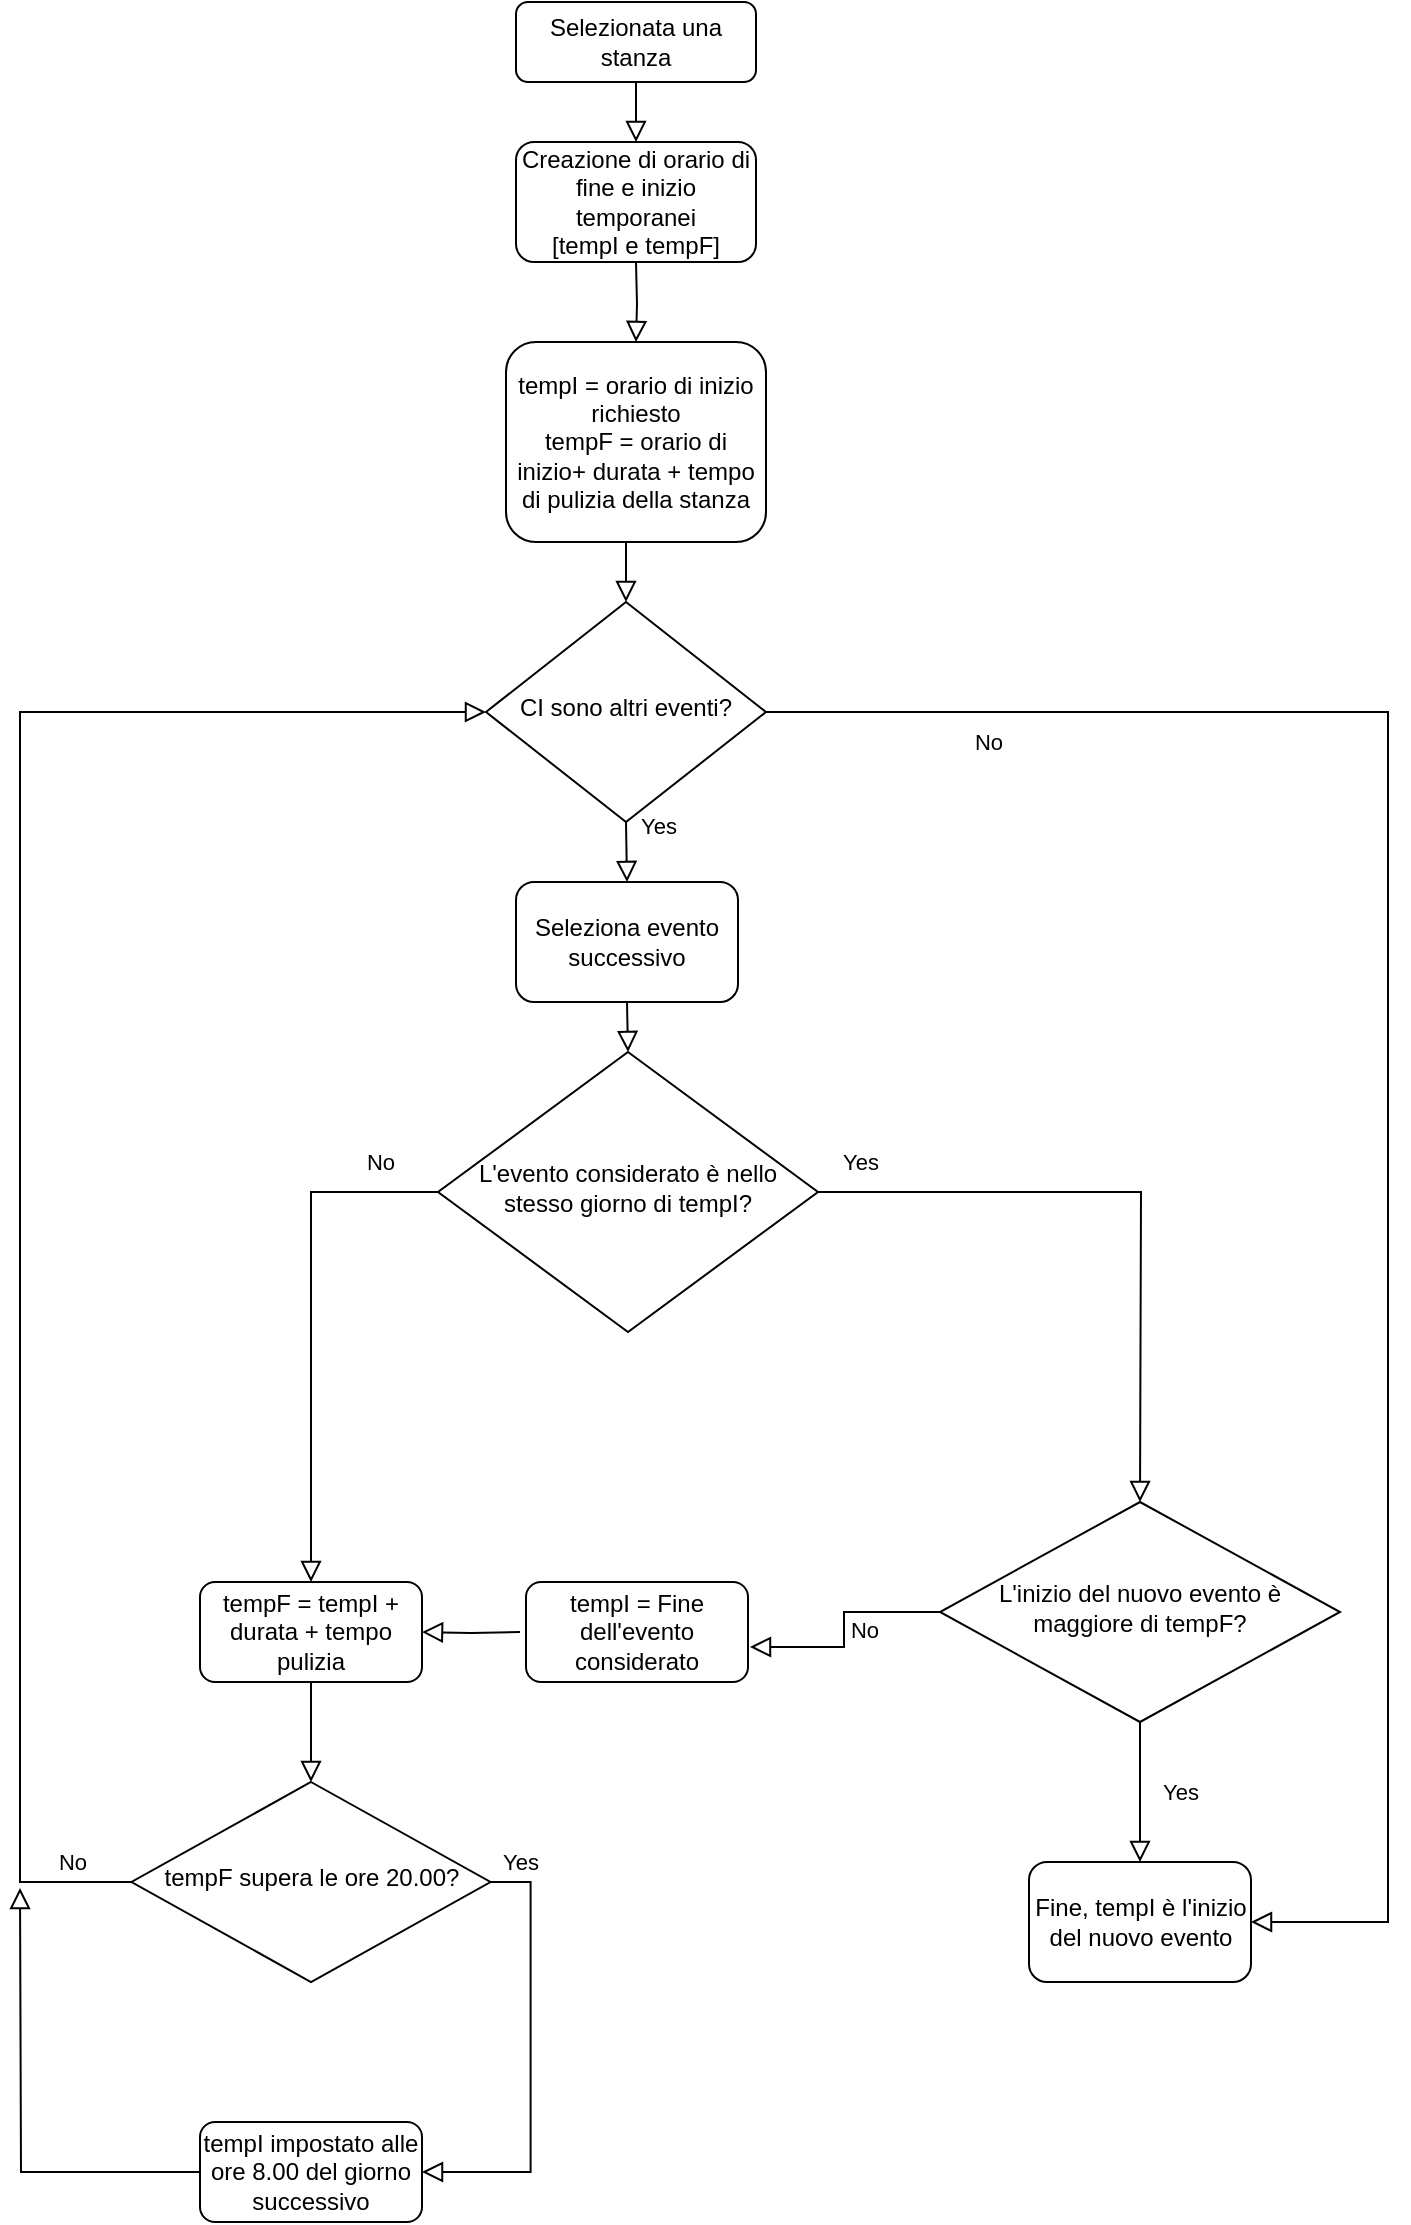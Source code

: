 <mxfile version="20.8.20" type="device"><diagram id="C5RBs43oDa-KdzZeNtuy" name="Page-1"><mxGraphModel dx="1434" dy="756" grid="0" gridSize="10" guides="1" tooltips="1" connect="1" arrows="1" fold="1" page="0" pageScale="1" pageWidth="827" pageHeight="1169" math="0" shadow="0"><root><mxCell id="WIyWlLk6GJQsqaUBKTNV-0"/><mxCell id="WIyWlLk6GJQsqaUBKTNV-1" parent="WIyWlLk6GJQsqaUBKTNV-0"/><mxCell id="WIyWlLk6GJQsqaUBKTNV-2" value="" style="rounded=0;html=1;jettySize=auto;orthogonalLoop=1;fontSize=11;endArrow=block;endFill=0;endSize=8;strokeWidth=1;shadow=0;labelBackgroundColor=none;edgeStyle=orthogonalEdgeStyle;exitX=0.5;exitY=1;exitDx=0;exitDy=0;entryX=0.5;entryY=0;entryDx=0;entryDy=0;" parent="WIyWlLk6GJQsqaUBKTNV-1" source="jYGRXh1eyiCh_ugobM1x-4" target="jYGRXh1eyiCh_ugobM1x-24" edge="1"><mxGeometry relative="1" as="geometry"><mxPoint x="70" y="110" as="sourcePoint"/></mxGeometry></mxCell><mxCell id="WIyWlLk6GJQsqaUBKTNV-11" value="Selezionata una stanza" style="rounded=1;whiteSpace=wrap;html=1;fontSize=12;glass=0;strokeWidth=1;shadow=0;" parent="WIyWlLk6GJQsqaUBKTNV-1" vertex="1"><mxGeometry x="354" y="40" width="120" height="40" as="geometry"/></mxCell><mxCell id="jYGRXh1eyiCh_ugobM1x-1" value="Creazione di orario di fine e inizio temporanei&lt;br&gt;[tempI e tempF]" style="rounded=1;whiteSpace=wrap;html=1;fontSize=12;glass=0;strokeWidth=1;shadow=0;" parent="WIyWlLk6GJQsqaUBKTNV-1" vertex="1"><mxGeometry x="354" y="110" width="120" height="60" as="geometry"/></mxCell><mxCell id="jYGRXh1eyiCh_ugobM1x-2" value="" style="rounded=0;html=1;jettySize=auto;orthogonalLoop=1;fontSize=11;endArrow=block;endFill=0;endSize=8;strokeWidth=1;shadow=0;labelBackgroundColor=none;edgeStyle=orthogonalEdgeStyle;exitX=0.5;exitY=1;exitDx=0;exitDy=0;entryX=0.5;entryY=0;entryDx=0;entryDy=0;" parent="WIyWlLk6GJQsqaUBKTNV-1" source="WIyWlLk6GJQsqaUBKTNV-11" target="jYGRXh1eyiCh_ugobM1x-1" edge="1"><mxGeometry relative="1" as="geometry"><mxPoint x="230" y="130" as="sourcePoint"/><mxPoint x="230" y="180" as="targetPoint"/></mxGeometry></mxCell><mxCell id="jYGRXh1eyiCh_ugobM1x-4" value="tempI = orario di inizio richiesto&lt;br&gt;tempF = orario di inizio+ durata + tempo di pulizia della stanza" style="rounded=1;whiteSpace=wrap;html=1;fontSize=12;glass=0;strokeWidth=1;shadow=0;" parent="WIyWlLk6GJQsqaUBKTNV-1" vertex="1"><mxGeometry x="349" y="210" width="130" height="100" as="geometry"/></mxCell><mxCell id="jYGRXh1eyiCh_ugobM1x-5" value="" style="rounded=0;html=1;jettySize=auto;orthogonalLoop=1;fontSize=11;endArrow=block;endFill=0;endSize=8;strokeWidth=1;shadow=0;labelBackgroundColor=none;edgeStyle=orthogonalEdgeStyle;" parent="WIyWlLk6GJQsqaUBKTNV-1" target="jYGRXh1eyiCh_ugobM1x-4" edge="1"><mxGeometry relative="1" as="geometry"><mxPoint x="414" y="170" as="sourcePoint"/><mxPoint x="424" y="120" as="targetPoint"/></mxGeometry></mxCell><mxCell id="jYGRXh1eyiCh_ugobM1x-6" value="Seleziona evento successivo" style="rounded=1;whiteSpace=wrap;html=1;fontSize=12;glass=0;strokeWidth=1;shadow=0;" parent="WIyWlLk6GJQsqaUBKTNV-1" vertex="1"><mxGeometry x="354" y="480" width="111" height="60" as="geometry"/></mxCell><mxCell id="jYGRXh1eyiCh_ugobM1x-7" value="L'evento considerato è nello stesso giorno di tempI?" style="rhombus;whiteSpace=wrap;html=1;shadow=0;fontFamily=Helvetica;fontSize=12;align=center;strokeWidth=1;spacing=6;spacingTop=-4;" parent="WIyWlLk6GJQsqaUBKTNV-1" vertex="1"><mxGeometry x="315" y="565" width="190" height="140" as="geometry"/></mxCell><mxCell id="jYGRXh1eyiCh_ugobM1x-8" value="" style="rounded=0;html=1;jettySize=auto;orthogonalLoop=1;fontSize=11;endArrow=block;endFill=0;endSize=8;strokeWidth=1;shadow=0;labelBackgroundColor=none;edgeStyle=orthogonalEdgeStyle;exitX=0.5;exitY=1;exitDx=0;exitDy=0;entryX=0.5;entryY=0;entryDx=0;entryDy=0;" parent="WIyWlLk6GJQsqaUBKTNV-1" source="jYGRXh1eyiCh_ugobM1x-6" target="jYGRXh1eyiCh_ugobM1x-7" edge="1"><mxGeometry relative="1" as="geometry"><mxPoint x="420" y="440" as="sourcePoint"/><mxPoint x="420" y="490" as="targetPoint"/></mxGeometry></mxCell><mxCell id="jYGRXh1eyiCh_ugobM1x-9" value="Yes" style="rounded=0;html=1;jettySize=auto;orthogonalLoop=1;fontSize=11;endArrow=block;endFill=0;endSize=8;strokeWidth=1;shadow=0;labelBackgroundColor=none;edgeStyle=orthogonalEdgeStyle;exitX=1;exitY=0.5;exitDx=0;exitDy=0;entryX=0.5;entryY=0;entryDx=0;entryDy=0;" parent="WIyWlLk6GJQsqaUBKTNV-1" source="jYGRXh1eyiCh_ugobM1x-7" edge="1"><mxGeometry x="-0.867" y="15" relative="1" as="geometry"><mxPoint as="offset"/><mxPoint x="76" y="370" as="sourcePoint"/><mxPoint x="666" y="790" as="targetPoint"/></mxGeometry></mxCell><mxCell id="jYGRXh1eyiCh_ugobM1x-10" value="L'inizio del nuovo evento è maggiore di tempF?" style="rhombus;whiteSpace=wrap;html=1;shadow=0;fontFamily=Helvetica;fontSize=12;align=center;strokeWidth=1;spacing=6;spacingTop=-4;" parent="WIyWlLk6GJQsqaUBKTNV-1" vertex="1"><mxGeometry x="566" y="790" width="200" height="110" as="geometry"/></mxCell><mxCell id="jYGRXh1eyiCh_ugobM1x-11" value="Fine, tempI è l'inizio del nuovo evento" style="rounded=1;whiteSpace=wrap;html=1;fontSize=12;glass=0;strokeWidth=1;shadow=0;" parent="WIyWlLk6GJQsqaUBKTNV-1" vertex="1"><mxGeometry x="610.5" y="970" width="111" height="60" as="geometry"/></mxCell><mxCell id="jYGRXh1eyiCh_ugobM1x-12" value="Yes" style="rounded=0;html=1;jettySize=auto;orthogonalLoop=1;fontSize=11;endArrow=block;endFill=0;endSize=8;strokeWidth=1;shadow=0;labelBackgroundColor=none;edgeStyle=orthogonalEdgeStyle;entryX=0.5;entryY=0;entryDx=0;entryDy=0;exitX=0.5;exitY=1;exitDx=0;exitDy=0;" parent="WIyWlLk6GJQsqaUBKTNV-1" source="jYGRXh1eyiCh_ugobM1x-10" target="jYGRXh1eyiCh_ugobM1x-11" edge="1"><mxGeometry y="20" relative="1" as="geometry"><mxPoint as="offset"/><mxPoint x="666" y="900" as="sourcePoint"/><mxPoint x="676" y="790" as="targetPoint"/></mxGeometry></mxCell><mxCell id="jYGRXh1eyiCh_ugobM1x-13" value="tempI = Fine dell'evento considerato" style="rounded=1;whiteSpace=wrap;html=1;fontSize=12;glass=0;strokeWidth=1;shadow=0;" parent="WIyWlLk6GJQsqaUBKTNV-1" vertex="1"><mxGeometry x="359" y="830" width="111" height="50" as="geometry"/></mxCell><mxCell id="jYGRXh1eyiCh_ugobM1x-14" value="No" style="edgeStyle=orthogonalEdgeStyle;rounded=0;html=1;jettySize=auto;orthogonalLoop=1;fontSize=11;endArrow=block;endFill=0;endSize=8;strokeWidth=1;shadow=0;labelBackgroundColor=none;entryX=1.009;entryY=0.65;entryDx=0;entryDy=0;entryPerimeter=0;exitX=0;exitY=0.5;exitDx=0;exitDy=0;" parent="WIyWlLk6GJQsqaUBKTNV-1" source="jYGRXh1eyiCh_ugobM1x-10" target="jYGRXh1eyiCh_ugobM1x-13" edge="1"><mxGeometry y="10" relative="1" as="geometry"><mxPoint as="offset"/><mxPoint x="566" y="845" as="sourcePoint"/><mxPoint x="176" y="330" as="targetPoint"/></mxGeometry></mxCell><mxCell id="jYGRXh1eyiCh_ugobM1x-15" value="tempF = tempI + durata + tempo pulizia" style="rounded=1;whiteSpace=wrap;html=1;fontSize=12;glass=0;strokeWidth=1;shadow=0;" parent="WIyWlLk6GJQsqaUBKTNV-1" vertex="1"><mxGeometry x="196" y="830" width="111" height="50" as="geometry"/></mxCell><mxCell id="jYGRXh1eyiCh_ugobM1x-16" value="No" style="edgeStyle=orthogonalEdgeStyle;rounded=0;html=1;jettySize=auto;orthogonalLoop=1;fontSize=11;endArrow=block;endFill=0;endSize=8;strokeWidth=1;shadow=0;labelBackgroundColor=none;entryX=0.5;entryY=0;entryDx=0;entryDy=0;exitX=0;exitY=0.5;exitDx=0;exitDy=0;" parent="WIyWlLk6GJQsqaUBKTNV-1" source="jYGRXh1eyiCh_ugobM1x-7" target="jYGRXh1eyiCh_ugobM1x-15" edge="1"><mxGeometry x="-0.776" y="-15" relative="1" as="geometry"><mxPoint as="offset"/><mxPoint x="576" y="855" as="sourcePoint"/><mxPoint x="472" y="873" as="targetPoint"/></mxGeometry></mxCell><mxCell id="jYGRXh1eyiCh_ugobM1x-17" value="" style="rounded=0;html=1;jettySize=auto;orthogonalLoop=1;fontSize=11;endArrow=block;endFill=0;endSize=8;strokeWidth=1;shadow=0;labelBackgroundColor=none;edgeStyle=orthogonalEdgeStyle;entryX=1;entryY=0.5;entryDx=0;entryDy=0;" parent="WIyWlLk6GJQsqaUBKTNV-1" target="jYGRXh1eyiCh_ugobM1x-15" edge="1"><mxGeometry relative="1" as="geometry"><mxPoint x="356" y="855" as="sourcePoint"/><mxPoint x="420" y="575" as="targetPoint"/></mxGeometry></mxCell><mxCell id="jYGRXh1eyiCh_ugobM1x-18" value="tempF supera le ore 20.00?" style="rhombus;whiteSpace=wrap;html=1;shadow=0;fontFamily=Helvetica;fontSize=12;align=center;strokeWidth=1;spacing=6;spacingTop=-4;" parent="WIyWlLk6GJQsqaUBKTNV-1" vertex="1"><mxGeometry x="161.75" y="930" width="179.5" height="100" as="geometry"/></mxCell><mxCell id="jYGRXh1eyiCh_ugobM1x-19" value="" style="rounded=0;html=1;jettySize=auto;orthogonalLoop=1;fontSize=11;endArrow=block;endFill=0;endSize=8;strokeWidth=1;shadow=0;labelBackgroundColor=none;edgeStyle=orthogonalEdgeStyle;entryX=0.5;entryY=0;entryDx=0;entryDy=0;exitX=0.5;exitY=1;exitDx=0;exitDy=0;" parent="WIyWlLk6GJQsqaUBKTNV-1" source="jYGRXh1eyiCh_ugobM1x-15" target="jYGRXh1eyiCh_ugobM1x-18" edge="1"><mxGeometry relative="1" as="geometry"><mxPoint x="366" y="865" as="sourcePoint"/><mxPoint x="317" y="865" as="targetPoint"/></mxGeometry></mxCell><mxCell id="jYGRXh1eyiCh_ugobM1x-20" value="tempI impostato alle ore 8.00 del giorno successivo" style="rounded=1;whiteSpace=wrap;html=1;fontSize=12;glass=0;strokeWidth=1;shadow=0;" parent="WIyWlLk6GJQsqaUBKTNV-1" vertex="1"><mxGeometry x="196" y="1100" width="111" height="50" as="geometry"/></mxCell><mxCell id="jYGRXh1eyiCh_ugobM1x-21" value="Yes" style="rounded=0;html=1;jettySize=auto;orthogonalLoop=1;fontSize=11;endArrow=block;endFill=0;endSize=8;strokeWidth=1;shadow=0;labelBackgroundColor=none;edgeStyle=orthogonalEdgeStyle;entryX=1;entryY=0.5;entryDx=0;entryDy=0;exitX=1;exitY=0.5;exitDx=0;exitDy=0;" parent="WIyWlLk6GJQsqaUBKTNV-1" source="jYGRXh1eyiCh_ugobM1x-18" target="jYGRXh1eyiCh_ugobM1x-20" edge="1"><mxGeometry x="-0.866" y="10" relative="1" as="geometry"><mxPoint as="offset"/><mxPoint x="676" y="910" as="sourcePoint"/><mxPoint x="676" y="980" as="targetPoint"/></mxGeometry></mxCell><mxCell id="jYGRXh1eyiCh_ugobM1x-22" value="No" style="edgeStyle=orthogonalEdgeStyle;rounded=0;html=1;jettySize=auto;orthogonalLoop=1;fontSize=11;endArrow=block;endFill=0;endSize=8;strokeWidth=1;shadow=0;labelBackgroundColor=none;entryX=0;entryY=0.5;entryDx=0;entryDy=0;exitX=0;exitY=0.5;exitDx=0;exitDy=0;" parent="WIyWlLk6GJQsqaUBKTNV-1" source="jYGRXh1eyiCh_ugobM1x-18" target="jYGRXh1eyiCh_ugobM1x-24" edge="1"><mxGeometry x="-0.933" y="-10" relative="1" as="geometry"><mxPoint as="offset"/><mxPoint x="576" y="855" as="sourcePoint"/><mxPoint x="481" y="873" as="targetPoint"/><Array as="points"><mxPoint x="106" y="980"/><mxPoint x="106" y="395"/></Array></mxGeometry></mxCell><mxCell id="jYGRXh1eyiCh_ugobM1x-23" value="" style="rounded=0;html=1;jettySize=auto;orthogonalLoop=1;fontSize=11;endArrow=block;endFill=0;endSize=8;strokeWidth=1;shadow=0;labelBackgroundColor=none;edgeStyle=orthogonalEdgeStyle;exitX=0;exitY=0.5;exitDx=0;exitDy=0;" parent="WIyWlLk6GJQsqaUBKTNV-1" source="jYGRXh1eyiCh_ugobM1x-20" edge="1"><mxGeometry relative="1" as="geometry"><mxPoint x="366" y="865" as="sourcePoint"/><mxPoint x="106" y="983" as="targetPoint"/></mxGeometry></mxCell><mxCell id="jYGRXh1eyiCh_ugobM1x-24" value="CI sono altri eventi?" style="rhombus;whiteSpace=wrap;html=1;shadow=0;fontFamily=Helvetica;fontSize=12;align=center;strokeWidth=1;spacing=6;spacingTop=-4;" parent="WIyWlLk6GJQsqaUBKTNV-1" vertex="1"><mxGeometry x="339" y="340" width="140" height="110" as="geometry"/></mxCell><mxCell id="jYGRXh1eyiCh_ugobM1x-26" value="Yes" style="rounded=0;html=1;jettySize=auto;orthogonalLoop=1;fontSize=11;endArrow=block;endFill=0;endSize=8;strokeWidth=1;shadow=0;labelBackgroundColor=none;edgeStyle=orthogonalEdgeStyle;exitX=0.5;exitY=1;exitDx=0;exitDy=0;entryX=0.5;entryY=0;entryDx=0;entryDy=0;" parent="WIyWlLk6GJQsqaUBKTNV-1" source="jYGRXh1eyiCh_ugobM1x-24" target="jYGRXh1eyiCh_ugobM1x-6" edge="1"><mxGeometry x="-0.867" y="15" relative="1" as="geometry"><mxPoint as="offset"/><mxPoint x="519" y="605" as="sourcePoint"/><mxPoint x="680" y="760" as="targetPoint"/></mxGeometry></mxCell><mxCell id="jYGRXh1eyiCh_ugobM1x-27" value="No" style="edgeStyle=orthogonalEdgeStyle;rounded=0;html=1;jettySize=auto;orthogonalLoop=1;fontSize=11;endArrow=block;endFill=0;endSize=8;strokeWidth=1;shadow=0;labelBackgroundColor=none;entryX=1;entryY=0.5;entryDx=0;entryDy=0;exitX=1;exitY=0.5;exitDx=0;exitDy=0;" parent="WIyWlLk6GJQsqaUBKTNV-1" source="jYGRXh1eyiCh_ugobM1x-24" target="jYGRXh1eyiCh_ugobM1x-11" edge="1"><mxGeometry x="-0.776" y="-15" relative="1" as="geometry"><mxPoint as="offset"/><mxPoint x="325" y="645" as="sourcePoint"/><mxPoint x="262" y="840" as="targetPoint"/><Array as="points"><mxPoint x="790" y="395"/><mxPoint x="790" y="1000"/></Array></mxGeometry></mxCell></root></mxGraphModel></diagram></mxfile>